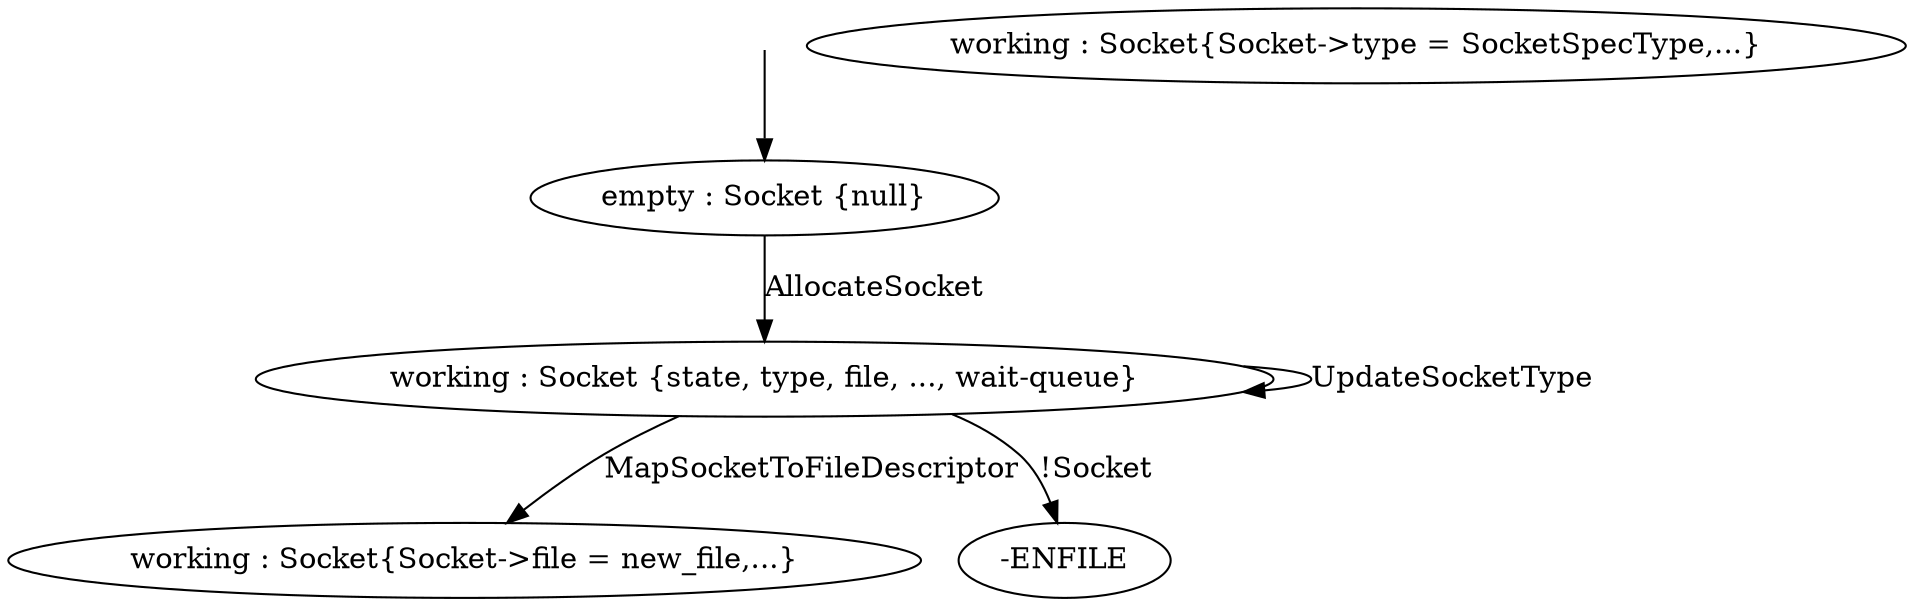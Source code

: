 digraph G {
  #Socket data-structure
  rankdir="tb";
  
  start [shape=point, color=white];
  a0 [label="empty : Socket {null}"];
  a1 [label="working : Socket {state, type, file, ..., wait-queue}"];
  a2 [label="working : Socket{Socket->type = SocketSpecType,...}"];
  a3 [label="working : Socket{Socket->file = new_file,...}"];
  error [label="-ENFILE"];
 
 start -> a0;
 a0 -> a1 [label="AllocateSocket"];
 a1 -> a1 [label="UpdateSocketType"];
 a1 -> a3 [nojustify=true, label="MapSocketToFileDescriptor"];
 a1 -> error [label="!Socket"];

}